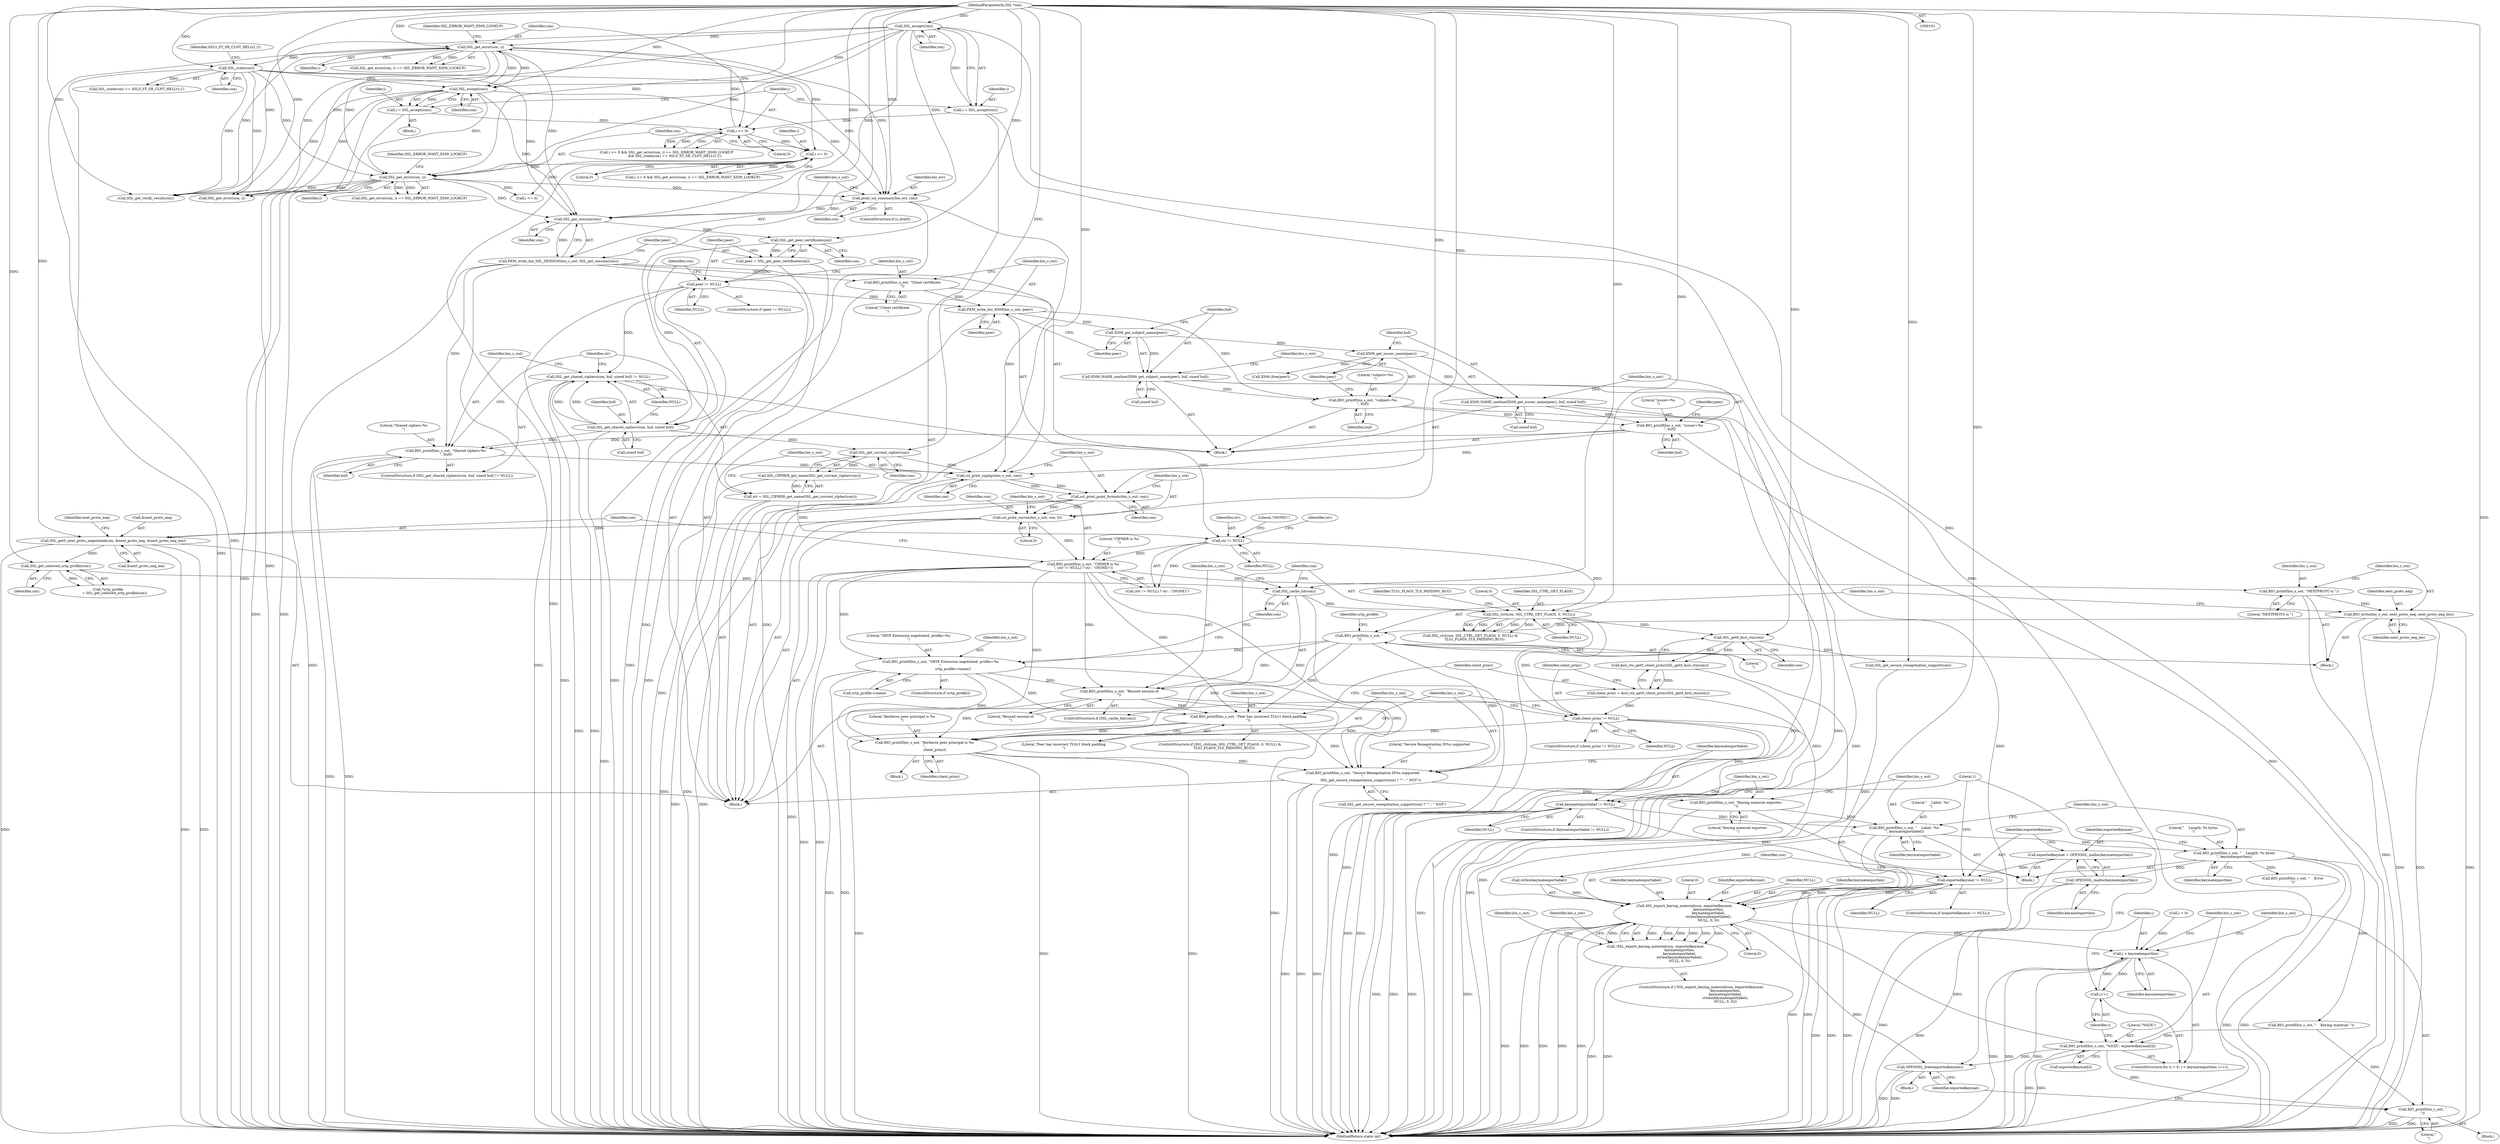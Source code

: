 digraph "0_openssl_259b664f950c2ba66fbf4b0fe5281327904ead21@API" {
"1000410" [label="(Call,exportedkeymat = OPENSSL_malloc(keymatexportlen))"];
"1000412" [label="(Call,OPENSSL_malloc(keymatexportlen))"];
"1000406" [label="(Call,BIO_printf(bio_s_out, \"    Length: %i bytes\n\", keymatexportlen))"];
"1000402" [label="(Call,BIO_printf(bio_s_out, \"    Label: '%s'\n\", keymatexportlabel))"];
"1000399" [label="(Call,BIO_printf(bio_s_out, \"Keying material exporter:\n\"))"];
"1000386" [label="(Call,BIO_printf(bio_s_out, \"Secure Renegotiation IS%s supported\n\",\n               SSL_get_secure_renegotiation_support(con) ? \"\" : \" NOT\"))"];
"1000338" [label="(Call,BIO_printf(bio_s_out, \"\n\"))"];
"1000334" [label="(Call,BIO_write(bio_s_out, next_proto_neg, next_proto_neg_len))"];
"1000331" [label="(Call,BIO_printf(bio_s_out, \"NEXTPROTO is \"))"];
"1000313" [label="(Call,BIO_printf(bio_s_out, \"CIPHER is %s\n\", (str != NULL) ? str : \"(NONE)\"))"];
"1000309" [label="(Call,ssl_print_curves(bio_s_out, con, 0))"];
"1000306" [label="(Call,ssl_print_point_formats(bio_s_out, con))"];
"1000303" [label="(Call,ssl_print_sigalgs(bio_s_out, con))"];
"1000294" [label="(Call,BIO_printf(bio_s_out, \"Shared ciphers:%s\n\", buf))"];
"1000280" [label="(Call,BIO_printf(bio_s_out, \"issuer=%s\n\", buf))"];
"1000270" [label="(Call,BIO_printf(bio_s_out, \"subject=%s\n\", buf))"];
"1000261" [label="(Call,PEM_write_bio_X509(bio_s_out, peer))"];
"1000258" [label="(Call,BIO_printf(bio_s_out, \"Client certificate\n\"))"];
"1000245" [label="(Call,PEM_write_bio_SSL_SESSION(bio_s_out, SSL_get_session(con)))"];
"1000247" [label="(Call,SSL_get_session(con))"];
"1000125" [label="(Call,SSL_get_error(con, i))"];
"1000139" [label="(Call,SSL_accept(con))"];
"1000115" [label="(Call,SSL_accept(con))"];
"1000102" [label="(MethodParameterIn,SSL *con)"];
"1000130" [label="(Call,SSL_state(con))"];
"1000120" [label="(Call,i <= 0)"];
"1000113" [label="(Call,i = SSL_accept(con))"];
"1000137" [label="(Call,i = SSL_accept(con))"];
"1000147" [label="(Call,SSL_get_error(con, i))"];
"1000143" [label="(Call,i <= 0)"];
"1000242" [label="(Call,print_ssl_summary(bio_err, con))"];
"1000254" [label="(Call,peer != NULL)"];
"1000249" [label="(Call,peer = SSL_get_peer_certificate(con))"];
"1000251" [label="(Call,SSL_get_peer_certificate(con))"];
"1000264" [label="(Call,X509_NAME_oneline(X509_get_subject_name(peer), buf, sizeof buf))"];
"1000265" [label="(Call,X509_get_subject_name(peer))"];
"1000274" [label="(Call,X509_NAME_oneline(X509_get_issuer_name(peer), buf, sizeof buf))"];
"1000275" [label="(Call,X509_get_issuer_name(peer))"];
"1000288" [label="(Call,SSL_get_shared_ciphers(con, buf, sizeof buf))"];
"1000301" [label="(Call,SSL_get_current_cipher(con))"];
"1000317" [label="(Call,str != NULL)"];
"1000298" [label="(Call,str = SSL_CIPHER_get_name(SSL_get_current_cipher(con)))"];
"1000300" [label="(Call,SSL_CIPHER_get_name(SSL_get_current_cipher(con)))"];
"1000287" [label="(Call,SSL_get_shared_ciphers(con, buf, sizeof buf) != NULL)"];
"1000382" [label="(Call,BIO_printf(bio_s_out, \"Kerberos peer principal is %s\n\",\n                   client_princ))"];
"1000369" [label="(Call,BIO_printf(bio_s_out, \"Peer has incorrect TLSv1 block padding\n\"))"];
"1000349" [label="(Call,BIO_printf(bio_s_out, \"SRTP Extension negotiated, profile=%s\n\",\n                       srtp_profile->name))"];
"1000358" [label="(Call,BIO_printf(bio_s_out, \"Reused session-id\n\"))"];
"1000378" [label="(Call,client_princ != NULL)"];
"1000372" [label="(Call,client_princ = kssl_ctx_get0_client_princ(SSL_get0_kssl_ctx(con)))"];
"1000374" [label="(Call,kssl_ctx_get0_client_princ(SSL_get0_kssl_ctx(con)))"];
"1000375" [label="(Call,SSL_get0_kssl_ctx(con))"];
"1000363" [label="(Call,SSL_ctrl(con, SSL_CTRL_GET_FLAGS, 0, NULL))"];
"1000356" [label="(Call,SSL_cache_hit(con))"];
"1000345" [label="(Call,SSL_get_selected_srtp_profile(con))"];
"1000322" [label="(Call,SSL_get0_next_proto_negotiated(con, &next_proto_neg, &next_proto_neg_len))"];
"1000395" [label="(Call,keymatexportlabel != NULL)"];
"1000415" [label="(Call,exportedkeymat != NULL)"];
"1000421" [label="(Call,SSL_export_keying_material(con, exportedkeymat,\n                                            keymatexportlen,\n                                            keymatexportlabel,\n                                            strlen(keymatexportlabel),\n                                            NULL, 0, 0))"];
"1000420" [label="(Call,!SSL_export_keying_material(con, exportedkeymat,\n                                            keymatexportlen,\n                                            keymatexportlabel,\n                                            strlen(keymatexportlabel),\n                                            NULL, 0, 0))"];
"1000444" [label="(Call,i < keymatexportlen)"];
"1000447" [label="(Call,i++)"];
"1000449" [label="(Call,BIO_printf(bio_s_out, \"%02X\", exportedkeymat[i]))"];
"1000455" [label="(Call,BIO_printf(bio_s_out, \"\n\"))"];
"1000458" [label="(Call,OPENSSL_free(exportedkeymat))"];
"1000281" [label="(Identifier,bio_s_out)"];
"1000321" [label="(Literal,\"(NONE)\")"];
"1000458" [label="(Call,OPENSSL_free(exportedkeymat))"];
"1000410" [label="(Call,exportedkeymat = OPENSSL_malloc(keymatexportlen))"];
"1000273" [label="(Identifier,buf)"];
"1000312" [label="(Literal,0)"];
"1000461" [label="(Literal,1)"];
"1000240" [label="(ControlStructure,if (s_brief))"];
"1000116" [label="(Identifier,con)"];
"1000364" [label="(Identifier,con)"];
"1000421" [label="(Call,SSL_export_keying_material(con, exportedkeymat,\n                                            keymatexportlen,\n                                            keymatexportlabel,\n                                            strlen(keymatexportlabel),\n                                            NULL, 0, 0))"];
"1000303" [label="(Call,ssl_print_sigalgs(bio_s_out, con))"];
"1000373" [label="(Identifier,client_princ)"];
"1000266" [label="(Identifier,peer)"];
"1000381" [label="(Block,)"];
"1000262" [label="(Identifier,bio_s_out)"];
"1000371" [label="(Literal,\"Peer has incorrect TLSv1 block padding\n\")"];
"1000425" [label="(Identifier,keymatexportlabel)"];
"1000291" [label="(Call,sizeof buf)"];
"1000347" [label="(ControlStructure,if (srtp_profile))"];
"1000310" [label="(Identifier,bio_s_out)"];
"1000285" [label="(Identifier,peer)"];
"1000125" [label="(Call,SSL_get_error(con, i))"];
"1000369" [label="(Call,BIO_printf(bio_s_out, \"Peer has incorrect TLSv1 block padding\n\"))"];
"1000446" [label="(Identifier,keymatexportlen)"];
"1000445" [label="(Identifier,i)"];
"1000426" [label="(Call,strlen(keymatexportlabel))"];
"1000257" [label="(Block,)"];
"1000302" [label="(Identifier,con)"];
"1000432" [label="(Call,BIO_printf(bio_s_out, \"    Error\n\"))"];
"1000300" [label="(Call,SSL_CIPHER_get_name(SSL_get_current_cipher(con)))"];
"1000270" [label="(Call,BIO_printf(bio_s_out, \"subject=%s\n\", buf))"];
"1000119" [label="(Call,i <= 0 && SSL_get_error(con, i) == SSL_ERROR_WANT_X509_LOOKUP\n               && SSL_state(con) == SSL3_ST_SR_CLNT_HELLO_C)"];
"1000309" [label="(Call,ssl_print_curves(bio_s_out, con, 0))"];
"1000133" [label="(Block,)"];
"1000440" [label="(ControlStructure,for (i = 0; i < keymatexportlen; i++))"];
"1000140" [label="(Identifier,con)"];
"1000128" [label="(Identifier,SSL_ERROR_WANT_X509_LOOKUP)"];
"1000363" [label="(Call,SSL_ctrl(con, SSL_CTRL_GET_FLAGS, 0, NULL))"];
"1000350" [label="(Identifier,bio_s_out)"];
"1000287" [label="(Call,SSL_get_shared_ciphers(con, buf, sizeof buf) != NULL)"];
"1000271" [label="(Identifier,bio_s_out)"];
"1000290" [label="(Identifier,buf)"];
"1000311" [label="(Identifier,con)"];
"1000256" [label="(Identifier,NULL)"];
"1000407" [label="(Identifier,bio_s_out)"];
"1000413" [label="(Identifier,keymatexportlen)"];
"1000143" [label="(Call,i <= 0)"];
"1000250" [label="(Identifier,peer)"];
"1000406" [label="(Call,BIO_printf(bio_s_out, \"    Length: %i bytes\n\", keymatexportlen))"];
"1000280" [label="(Call,BIO_printf(bio_s_out, \"issuer=%s\n\", buf))"];
"1000352" [label="(Call,srtp_profile->name)"];
"1000132" [label="(Identifier,SSL3_ST_SR_CLNT_HELLO_C)"];
"1000356" [label="(Call,SSL_cache_hit(con))"];
"1000304" [label="(Identifier,bio_s_out)"];
"1000314" [label="(Identifier,bio_s_out)"];
"1000355" [label="(ControlStructure,if (SSL_cache_hit(con)))"];
"1000293" [label="(Identifier,NULL)"];
"1000374" [label="(Call,kssl_ctx_get0_client_princ(SSL_get0_kssl_ctx(con)))"];
"1000131" [label="(Identifier,con)"];
"1000372" [label="(Call,client_princ = kssl_ctx_get0_client_princ(SSL_get0_kssl_ctx(con)))"];
"1000258" [label="(Call,BIO_printf(bio_s_out, \"Client certificate\n\"))"];
"1000390" [label="(Call,SSL_get_secure_renegotiation_support(con))"];
"1000375" [label="(Call,SSL_get0_kssl_ctx(con))"];
"1000368" [label="(Identifier,TLS1_FLAGS_TLS_PADDING_BUG)"];
"1000448" [label="(Identifier,i)"];
"1000412" [label="(Call,OPENSSL_malloc(keymatexportlen))"];
"1000282" [label="(Literal,\"issuer=%s\n\")"];
"1000457" [label="(Literal,\"\n\")"];
"1000127" [label="(Identifier,i)"];
"1000263" [label="(Identifier,peer)"];
"1000331" [label="(Call,BIO_printf(bio_s_out, \"NEXTPROTO is \"))"];
"1000415" [label="(Call,exportedkeymat != NULL)"];
"1000323" [label="(Identifier,con)"];
"1000377" [label="(ControlStructure,if (client_princ != NULL))"];
"1000388" [label="(Literal,\"Secure Renegotiation IS%s supported\n\")"];
"1000121" [label="(Identifier,i)"];
"1000255" [label="(Identifier,peer)"];
"1000335" [label="(Identifier,bio_s_out)"];
"1000404" [label="(Literal,\"    Label: '%s'\n\")"];
"1000333" [label="(Literal,\"NEXTPROTO is \")"];
"1000459" [label="(Identifier,exportedkeymat)"];
"1000359" [label="(Identifier,bio_s_out)"];
"1000286" [label="(ControlStructure,if (SSL_get_shared_ciphers(con, buf, sizeof buf) != NULL))"];
"1000320" [label="(Identifier,str)"];
"1000419" [label="(ControlStructure,if (!SSL_export_keying_material(con, exportedkeymat,\n                                            keymatexportlen,\n                                            keymatexportlabel,\n                                            strlen(keymatexportlabel),\n                                            NULL, 0, 0)))"];
"1000382" [label="(Call,BIO_printf(bio_s_out, \"Kerberos peer principal is %s\n\",\n                   client_princ))"];
"1000450" [label="(Identifier,bio_s_out)"];
"1000318" [label="(Identifier,str)"];
"1000246" [label="(Identifier,bio_s_out)"];
"1000113" [label="(Call,i = SSL_accept(con))"];
"1000343" [label="(Call,*srtp_profile\n            = SSL_get_selected_srtp_profile(con))"];
"1000316" [label="(Call,(str != NULL) ? str : \"(NONE)\")"];
"1000380" [label="(Identifier,NULL)"];
"1000289" [label="(Identifier,con)"];
"1000384" [label="(Literal,\"Kerberos peer principal is %s\n\")"];
"1000387" [label="(Identifier,bio_s_out)"];
"1000324" [label="(Call,&next_proto_neg)"];
"1000397" [label="(Identifier,NULL)"];
"1000322" [label="(Call,SSL_get0_next_proto_negotiated(con, &next_proto_neg, &next_proto_neg_len))"];
"1000249" [label="(Call,peer = SSL_get_peer_certificate(con))"];
"1000137" [label="(Call,i = SSL_accept(con))"];
"1000274" [label="(Call,X509_NAME_oneline(X509_get_issuer_name(peer), buf, sizeof buf))"];
"1000370" [label="(Identifier,bio_s_out)"];
"1000276" [label="(Identifier,peer)"];
"1000429" [label="(Literal,0)"];
"1000294" [label="(Call,BIO_printf(bio_s_out, \"Shared ciphers:%s\n\", buf))"];
"1000308" [label="(Identifier,con)"];
"1000395" [label="(Call,keymatexportlabel != NULL)"];
"1000267" [label="(Identifier,buf)"];
"1000361" [label="(ControlStructure,if (SSL_ctrl(con, SSL_CTRL_GET_FLAGS, 0, NULL) &\n        TLS1_FLAGS_TLS_PADDING_BUG))"];
"1000366" [label="(Literal,0)"];
"1000417" [label="(Identifier,NULL)"];
"1000394" [label="(ControlStructure,if (keymatexportlabel != NULL))"];
"1000455" [label="(Call,BIO_printf(bio_s_out, \"\n\"))"];
"1000243" [label="(Identifier,bio_err)"];
"1000288" [label="(Call,SSL_get_shared_ciphers(con, buf, sizeof buf))"];
"1000437" [label="(Call,BIO_printf(bio_s_out, \"    Keying material: \"))"];
"1000317" [label="(Call,str != NULL)"];
"1000147" [label="(Call,SSL_get_error(con, i))"];
"1000284" [label="(Call,X509_free(peer))"];
"1000242" [label="(Call,print_ssl_summary(bio_err, con))"];
"1000399" [label="(Call,BIO_printf(bio_s_out, \"Keying material exporter:\n\"))"];
"1000149" [label="(Identifier,i)"];
"1000401" [label="(Literal,\"Keying material exporter:\n\")"];
"1000306" [label="(Call,ssl_print_point_formats(bio_s_out, con))"];
"1000402" [label="(Call,BIO_printf(bio_s_out, \"    Label: '%s'\n\", keymatexportlabel))"];
"1000244" [label="(Identifier,con)"];
"1000430" [label="(Literal,0)"];
"1000349" [label="(Call,BIO_printf(bio_s_out, \"SRTP Extension negotiated, profile=%s\n\",\n                       srtp_profile->name))"];
"1000452" [label="(Call,exportedkeymat[i])"];
"1000423" [label="(Identifier,exportedkeymat)"];
"1000411" [label="(Identifier,exportedkeymat)"];
"1000444" [label="(Call,i < keymatexportlen)"];
"1000398" [label="(Block,)"];
"1000254" [label="(Call,peer != NULL)"];
"1000248" [label="(Identifier,con)"];
"1000301" [label="(Call,SSL_get_current_cipher(con))"];
"1000400" [label="(Identifier,bio_s_out)"];
"1000144" [label="(Identifier,i)"];
"1000129" [label="(Call,SSL_state(con) == SSL3_ST_SR_CLNT_HELLO_C)"];
"1000449" [label="(Call,BIO_printf(bio_s_out, \"%02X\", exportedkeymat[i]))"];
"1000114" [label="(Identifier,i)"];
"1000416" [label="(Identifier,exportedkeymat)"];
"1000346" [label="(Identifier,con)"];
"1000124" [label="(Call,SSL_get_error(con, i) == SSL_ERROR_WANT_X509_LOOKUP)"];
"1000138" [label="(Identifier,i)"];
"1000272" [label="(Literal,\"subject=%s\n\")"];
"1000142" [label="(Call,i <= 0 && SSL_get_error(con, i) == SSL_ERROR_WANT_X509_LOOKUP)"];
"1000340" [label="(Literal,\"\n\")"];
"1000261" [label="(Call,PEM_write_bio_X509(bio_s_out, peer))"];
"1000295" [label="(Identifier,bio_s_out)"];
"1000379" [label="(Identifier,client_princ)"];
"1000329" [label="(Identifier,next_proto_neg)"];
"1000251" [label="(Call,SSL_get_peer_certificate(con))"];
"1000298" [label="(Call,str = SSL_CIPHER_get_name(SSL_get_current_cipher(con)))"];
"1000451" [label="(Literal,\"%02X\")"];
"1000360" [label="(Literal,\"Reused session-id\n\")"];
"1000115" [label="(Call,SSL_accept(con))"];
"1000447" [label="(Call,i++)"];
"1000330" [label="(Block,)"];
"1000408" [label="(Literal,\"    Length: %i bytes\n\")"];
"1000299" [label="(Identifier,str)"];
"1000283" [label="(Identifier,buf)"];
"1000264" [label="(Call,X509_NAME_oneline(X509_get_subject_name(peer), buf, sizeof buf))"];
"1000278" [label="(Call,sizeof buf)"];
"1000396" [label="(Identifier,keymatexportlabel)"];
"1000120" [label="(Call,i <= 0)"];
"1000139" [label="(Call,SSL_accept(con))"];
"1000122" [label="(Literal,0)"];
"1000150" [label="(Identifier,SSL_ERROR_WANT_X509_LOOKUP)"];
"1000305" [label="(Identifier,con)"];
"1000253" [label="(ControlStructure,if (peer != NULL))"];
"1000365" [label="(Identifier,SSL_CTRL_GET_FLAGS)"];
"1000319" [label="(Identifier,NULL)"];
"1000268" [label="(Call,sizeof buf)"];
"1000296" [label="(Literal,\"Shared ciphers:%s\n\")"];
"1000145" [label="(Literal,0)"];
"1000307" [label="(Identifier,bio_s_out)"];
"1000265" [label="(Call,X509_get_subject_name(peer))"];
"1000357" [label="(Identifier,con)"];
"1000245" [label="(Call,PEM_write_bio_SSL_SESSION(bio_s_out, SSL_get_session(con)))"];
"1000103" [label="(Block,)"];
"1000433" [label="(Identifier,bio_s_out)"];
"1000313" [label="(Call,BIO_printf(bio_s_out, \"CIPHER is %s\n\", (str != NULL) ? str : \"(NONE)\"))"];
"1000383" [label="(Identifier,bio_s_out)"];
"1000358" [label="(Call,BIO_printf(bio_s_out, \"Reused session-id\n\"))"];
"1000414" [label="(ControlStructure,if (exportedkeymat != NULL))"];
"1000337" [label="(Identifier,next_proto_neg_len)"];
"1000334" [label="(Call,BIO_write(bio_s_out, next_proto_neg, next_proto_neg_len))"];
"1000326" [label="(Call,&next_proto_neg_len)"];
"1000438" [label="(Identifier,bio_s_out)"];
"1000441" [label="(Call,i = 0)"];
"1000385" [label="(Identifier,client_princ)"];
"1000252" [label="(Identifier,con)"];
"1000148" [label="(Identifier,con)"];
"1000422" [label="(Identifier,con)"];
"1000126" [label="(Identifier,con)"];
"1000378" [label="(Call,client_princ != NULL)"];
"1000367" [label="(Identifier,NULL)"];
"1000345" [label="(Call,SSL_get_selected_srtp_profile(con))"];
"1000344" [label="(Identifier,srtp_profile)"];
"1000403" [label="(Identifier,bio_s_out)"];
"1000420" [label="(Call,!SSL_export_keying_material(con, exportedkeymat,\n                                            keymatexportlen,\n                                            keymatexportlabel,\n                                            strlen(keymatexportlabel),\n                                            NULL, 0, 0))"];
"1000315" [label="(Literal,\"CIPHER is %s\n\")"];
"1000456" [label="(Identifier,bio_s_out)"];
"1000336" [label="(Identifier,next_proto_neg)"];
"1000102" [label="(MethodParameterIn,SSL *con)"];
"1000418" [label="(Block,)"];
"1000462" [label="(MethodReturn,static int)"];
"1000409" [label="(Identifier,keymatexportlen)"];
"1000405" [label="(Identifier,keymatexportlabel)"];
"1000275" [label="(Call,X509_get_issuer_name(peer))"];
"1000351" [label="(Literal,\"SRTP Extension negotiated, profile=%s\n\")"];
"1000247" [label="(Call,SSL_get_session(con))"];
"1000386" [label="(Call,BIO_printf(bio_s_out, \"Secure Renegotiation IS%s supported\n\",\n               SSL_get_secure_renegotiation_support(con) ? \"\" : \" NOT\"))"];
"1000259" [label="(Identifier,bio_s_out)"];
"1000362" [label="(Call,SSL_ctrl(con, SSL_CTRL_GET_FLAGS, 0, NULL) &\n        TLS1_FLAGS_TLS_PADDING_BUG)"];
"1000428" [label="(Identifier,NULL)"];
"1000224" [label="(Call,SSL_get_verify_result(con))"];
"1000332" [label="(Identifier,bio_s_out)"];
"1000297" [label="(Identifier,buf)"];
"1000179" [label="(Call,SSL_get_error(con, i))"];
"1000436" [label="(Block,)"];
"1000424" [label="(Identifier,keymatexportlen)"];
"1000339" [label="(Identifier,bio_s_out)"];
"1000130" [label="(Call,SSL_state(con))"];
"1000338" [label="(Call,BIO_printf(bio_s_out, \"\n\"))"];
"1000146" [label="(Call,SSL_get_error(con, i) == SSL_ERROR_WANT_X509_LOOKUP)"];
"1000175" [label="(Call,i <= 0)"];
"1000260" [label="(Literal,\"Client certificate\n\")"];
"1000389" [label="(Call,SSL_get_secure_renegotiation_support(con) ? \"\" : \" NOT\")"];
"1000376" [label="(Identifier,con)"];
"1000277" [label="(Identifier,buf)"];
"1000410" -> "1000398"  [label="AST: "];
"1000410" -> "1000412"  [label="CFG: "];
"1000411" -> "1000410"  [label="AST: "];
"1000412" -> "1000410"  [label="AST: "];
"1000416" -> "1000410"  [label="CFG: "];
"1000410" -> "1000462"  [label="DDG: "];
"1000412" -> "1000410"  [label="DDG: "];
"1000410" -> "1000415"  [label="DDG: "];
"1000412" -> "1000413"  [label="CFG: "];
"1000413" -> "1000412"  [label="AST: "];
"1000412" -> "1000462"  [label="DDG: "];
"1000406" -> "1000412"  [label="DDG: "];
"1000412" -> "1000421"  [label="DDG: "];
"1000406" -> "1000398"  [label="AST: "];
"1000406" -> "1000409"  [label="CFG: "];
"1000407" -> "1000406"  [label="AST: "];
"1000408" -> "1000406"  [label="AST: "];
"1000409" -> "1000406"  [label="AST: "];
"1000411" -> "1000406"  [label="CFG: "];
"1000406" -> "1000462"  [label="DDG: "];
"1000406" -> "1000462"  [label="DDG: "];
"1000402" -> "1000406"  [label="DDG: "];
"1000406" -> "1000432"  [label="DDG: "];
"1000406" -> "1000437"  [label="DDG: "];
"1000402" -> "1000398"  [label="AST: "];
"1000402" -> "1000405"  [label="CFG: "];
"1000403" -> "1000402"  [label="AST: "];
"1000404" -> "1000402"  [label="AST: "];
"1000405" -> "1000402"  [label="AST: "];
"1000407" -> "1000402"  [label="CFG: "];
"1000402" -> "1000462"  [label="DDG: "];
"1000402" -> "1000462"  [label="DDG: "];
"1000399" -> "1000402"  [label="DDG: "];
"1000395" -> "1000402"  [label="DDG: "];
"1000402" -> "1000426"  [label="DDG: "];
"1000399" -> "1000398"  [label="AST: "];
"1000399" -> "1000401"  [label="CFG: "];
"1000400" -> "1000399"  [label="AST: "];
"1000401" -> "1000399"  [label="AST: "];
"1000403" -> "1000399"  [label="CFG: "];
"1000399" -> "1000462"  [label="DDG: "];
"1000386" -> "1000399"  [label="DDG: "];
"1000386" -> "1000103"  [label="AST: "];
"1000386" -> "1000389"  [label="CFG: "];
"1000387" -> "1000386"  [label="AST: "];
"1000388" -> "1000386"  [label="AST: "];
"1000389" -> "1000386"  [label="AST: "];
"1000396" -> "1000386"  [label="CFG: "];
"1000386" -> "1000462"  [label="DDG: "];
"1000386" -> "1000462"  [label="DDG: "];
"1000386" -> "1000462"  [label="DDG: "];
"1000338" -> "1000386"  [label="DDG: "];
"1000382" -> "1000386"  [label="DDG: "];
"1000369" -> "1000386"  [label="DDG: "];
"1000349" -> "1000386"  [label="DDG: "];
"1000313" -> "1000386"  [label="DDG: "];
"1000358" -> "1000386"  [label="DDG: "];
"1000338" -> "1000330"  [label="AST: "];
"1000338" -> "1000340"  [label="CFG: "];
"1000339" -> "1000338"  [label="AST: "];
"1000340" -> "1000338"  [label="AST: "];
"1000344" -> "1000338"  [label="CFG: "];
"1000338" -> "1000462"  [label="DDG: "];
"1000334" -> "1000338"  [label="DDG: "];
"1000338" -> "1000349"  [label="DDG: "];
"1000338" -> "1000358"  [label="DDG: "];
"1000338" -> "1000369"  [label="DDG: "];
"1000338" -> "1000382"  [label="DDG: "];
"1000334" -> "1000330"  [label="AST: "];
"1000334" -> "1000337"  [label="CFG: "];
"1000335" -> "1000334"  [label="AST: "];
"1000336" -> "1000334"  [label="AST: "];
"1000337" -> "1000334"  [label="AST: "];
"1000339" -> "1000334"  [label="CFG: "];
"1000334" -> "1000462"  [label="DDG: "];
"1000334" -> "1000462"  [label="DDG: "];
"1000334" -> "1000462"  [label="DDG: "];
"1000331" -> "1000334"  [label="DDG: "];
"1000331" -> "1000330"  [label="AST: "];
"1000331" -> "1000333"  [label="CFG: "];
"1000332" -> "1000331"  [label="AST: "];
"1000333" -> "1000331"  [label="AST: "];
"1000335" -> "1000331"  [label="CFG: "];
"1000331" -> "1000462"  [label="DDG: "];
"1000313" -> "1000331"  [label="DDG: "];
"1000313" -> "1000103"  [label="AST: "];
"1000313" -> "1000316"  [label="CFG: "];
"1000314" -> "1000313"  [label="AST: "];
"1000315" -> "1000313"  [label="AST: "];
"1000316" -> "1000313"  [label="AST: "];
"1000323" -> "1000313"  [label="CFG: "];
"1000313" -> "1000462"  [label="DDG: "];
"1000313" -> "1000462"  [label="DDG: "];
"1000309" -> "1000313"  [label="DDG: "];
"1000317" -> "1000313"  [label="DDG: "];
"1000313" -> "1000349"  [label="DDG: "];
"1000313" -> "1000358"  [label="DDG: "];
"1000313" -> "1000369"  [label="DDG: "];
"1000313" -> "1000382"  [label="DDG: "];
"1000309" -> "1000103"  [label="AST: "];
"1000309" -> "1000312"  [label="CFG: "];
"1000310" -> "1000309"  [label="AST: "];
"1000311" -> "1000309"  [label="AST: "];
"1000312" -> "1000309"  [label="AST: "];
"1000314" -> "1000309"  [label="CFG: "];
"1000309" -> "1000462"  [label="DDG: "];
"1000306" -> "1000309"  [label="DDG: "];
"1000306" -> "1000309"  [label="DDG: "];
"1000102" -> "1000309"  [label="DDG: "];
"1000309" -> "1000322"  [label="DDG: "];
"1000306" -> "1000103"  [label="AST: "];
"1000306" -> "1000308"  [label="CFG: "];
"1000307" -> "1000306"  [label="AST: "];
"1000308" -> "1000306"  [label="AST: "];
"1000310" -> "1000306"  [label="CFG: "];
"1000306" -> "1000462"  [label="DDG: "];
"1000303" -> "1000306"  [label="DDG: "];
"1000303" -> "1000306"  [label="DDG: "];
"1000102" -> "1000306"  [label="DDG: "];
"1000303" -> "1000103"  [label="AST: "];
"1000303" -> "1000305"  [label="CFG: "];
"1000304" -> "1000303"  [label="AST: "];
"1000305" -> "1000303"  [label="AST: "];
"1000307" -> "1000303"  [label="CFG: "];
"1000303" -> "1000462"  [label="DDG: "];
"1000294" -> "1000303"  [label="DDG: "];
"1000280" -> "1000303"  [label="DDG: "];
"1000245" -> "1000303"  [label="DDG: "];
"1000301" -> "1000303"  [label="DDG: "];
"1000102" -> "1000303"  [label="DDG: "];
"1000294" -> "1000286"  [label="AST: "];
"1000294" -> "1000297"  [label="CFG: "];
"1000295" -> "1000294"  [label="AST: "];
"1000296" -> "1000294"  [label="AST: "];
"1000297" -> "1000294"  [label="AST: "];
"1000299" -> "1000294"  [label="CFG: "];
"1000294" -> "1000462"  [label="DDG: "];
"1000294" -> "1000462"  [label="DDG: "];
"1000280" -> "1000294"  [label="DDG: "];
"1000245" -> "1000294"  [label="DDG: "];
"1000288" -> "1000294"  [label="DDG: "];
"1000280" -> "1000257"  [label="AST: "];
"1000280" -> "1000283"  [label="CFG: "];
"1000281" -> "1000280"  [label="AST: "];
"1000282" -> "1000280"  [label="AST: "];
"1000283" -> "1000280"  [label="AST: "];
"1000285" -> "1000280"  [label="CFG: "];
"1000280" -> "1000462"  [label="DDG: "];
"1000270" -> "1000280"  [label="DDG: "];
"1000274" -> "1000280"  [label="DDG: "];
"1000270" -> "1000257"  [label="AST: "];
"1000270" -> "1000273"  [label="CFG: "];
"1000271" -> "1000270"  [label="AST: "];
"1000272" -> "1000270"  [label="AST: "];
"1000273" -> "1000270"  [label="AST: "];
"1000276" -> "1000270"  [label="CFG: "];
"1000270" -> "1000462"  [label="DDG: "];
"1000261" -> "1000270"  [label="DDG: "];
"1000264" -> "1000270"  [label="DDG: "];
"1000261" -> "1000257"  [label="AST: "];
"1000261" -> "1000263"  [label="CFG: "];
"1000262" -> "1000261"  [label="AST: "];
"1000263" -> "1000261"  [label="AST: "];
"1000266" -> "1000261"  [label="CFG: "];
"1000261" -> "1000462"  [label="DDG: "];
"1000258" -> "1000261"  [label="DDG: "];
"1000254" -> "1000261"  [label="DDG: "];
"1000261" -> "1000265"  [label="DDG: "];
"1000258" -> "1000257"  [label="AST: "];
"1000258" -> "1000260"  [label="CFG: "];
"1000259" -> "1000258"  [label="AST: "];
"1000260" -> "1000258"  [label="AST: "];
"1000262" -> "1000258"  [label="CFG: "];
"1000258" -> "1000462"  [label="DDG: "];
"1000245" -> "1000258"  [label="DDG: "];
"1000245" -> "1000103"  [label="AST: "];
"1000245" -> "1000247"  [label="CFG: "];
"1000246" -> "1000245"  [label="AST: "];
"1000247" -> "1000245"  [label="AST: "];
"1000250" -> "1000245"  [label="CFG: "];
"1000245" -> "1000462"  [label="DDG: "];
"1000245" -> "1000462"  [label="DDG: "];
"1000247" -> "1000245"  [label="DDG: "];
"1000247" -> "1000248"  [label="CFG: "];
"1000248" -> "1000247"  [label="AST: "];
"1000125" -> "1000247"  [label="DDG: "];
"1000139" -> "1000247"  [label="DDG: "];
"1000147" -> "1000247"  [label="DDG: "];
"1000242" -> "1000247"  [label="DDG: "];
"1000115" -> "1000247"  [label="DDG: "];
"1000130" -> "1000247"  [label="DDG: "];
"1000102" -> "1000247"  [label="DDG: "];
"1000247" -> "1000251"  [label="DDG: "];
"1000125" -> "1000124"  [label="AST: "];
"1000125" -> "1000127"  [label="CFG: "];
"1000126" -> "1000125"  [label="AST: "];
"1000127" -> "1000125"  [label="AST: "];
"1000128" -> "1000125"  [label="CFG: "];
"1000125" -> "1000462"  [label="DDG: "];
"1000125" -> "1000124"  [label="DDG: "];
"1000125" -> "1000124"  [label="DDG: "];
"1000139" -> "1000125"  [label="DDG: "];
"1000115" -> "1000125"  [label="DDG: "];
"1000102" -> "1000125"  [label="DDG: "];
"1000120" -> "1000125"  [label="DDG: "];
"1000125" -> "1000130"  [label="DDG: "];
"1000125" -> "1000139"  [label="DDG: "];
"1000125" -> "1000143"  [label="DDG: "];
"1000125" -> "1000147"  [label="DDG: "];
"1000125" -> "1000179"  [label="DDG: "];
"1000125" -> "1000224"  [label="DDG: "];
"1000125" -> "1000242"  [label="DDG: "];
"1000139" -> "1000137"  [label="AST: "];
"1000139" -> "1000140"  [label="CFG: "];
"1000140" -> "1000139"  [label="AST: "];
"1000137" -> "1000139"  [label="CFG: "];
"1000139" -> "1000462"  [label="DDG: "];
"1000139" -> "1000137"  [label="DDG: "];
"1000115" -> "1000139"  [label="DDG: "];
"1000130" -> "1000139"  [label="DDG: "];
"1000102" -> "1000139"  [label="DDG: "];
"1000139" -> "1000147"  [label="DDG: "];
"1000139" -> "1000179"  [label="DDG: "];
"1000139" -> "1000224"  [label="DDG: "];
"1000139" -> "1000242"  [label="DDG: "];
"1000115" -> "1000113"  [label="AST: "];
"1000115" -> "1000116"  [label="CFG: "];
"1000116" -> "1000115"  [label="AST: "];
"1000113" -> "1000115"  [label="CFG: "];
"1000115" -> "1000462"  [label="DDG: "];
"1000115" -> "1000113"  [label="DDG: "];
"1000102" -> "1000115"  [label="DDG: "];
"1000115" -> "1000147"  [label="DDG: "];
"1000115" -> "1000179"  [label="DDG: "];
"1000115" -> "1000224"  [label="DDG: "];
"1000115" -> "1000242"  [label="DDG: "];
"1000102" -> "1000101"  [label="AST: "];
"1000102" -> "1000462"  [label="DDG: "];
"1000102" -> "1000130"  [label="DDG: "];
"1000102" -> "1000147"  [label="DDG: "];
"1000102" -> "1000179"  [label="DDG: "];
"1000102" -> "1000224"  [label="DDG: "];
"1000102" -> "1000242"  [label="DDG: "];
"1000102" -> "1000251"  [label="DDG: "];
"1000102" -> "1000288"  [label="DDG: "];
"1000102" -> "1000301"  [label="DDG: "];
"1000102" -> "1000322"  [label="DDG: "];
"1000102" -> "1000345"  [label="DDG: "];
"1000102" -> "1000356"  [label="DDG: "];
"1000102" -> "1000363"  [label="DDG: "];
"1000102" -> "1000375"  [label="DDG: "];
"1000102" -> "1000390"  [label="DDG: "];
"1000102" -> "1000421"  [label="DDG: "];
"1000130" -> "1000129"  [label="AST: "];
"1000130" -> "1000131"  [label="CFG: "];
"1000131" -> "1000130"  [label="AST: "];
"1000132" -> "1000130"  [label="CFG: "];
"1000130" -> "1000462"  [label="DDG: "];
"1000130" -> "1000129"  [label="DDG: "];
"1000130" -> "1000147"  [label="DDG: "];
"1000130" -> "1000179"  [label="DDG: "];
"1000130" -> "1000224"  [label="DDG: "];
"1000130" -> "1000242"  [label="DDG: "];
"1000120" -> "1000119"  [label="AST: "];
"1000120" -> "1000122"  [label="CFG: "];
"1000121" -> "1000120"  [label="AST: "];
"1000122" -> "1000120"  [label="AST: "];
"1000126" -> "1000120"  [label="CFG: "];
"1000119" -> "1000120"  [label="CFG: "];
"1000120" -> "1000119"  [label="DDG: "];
"1000120" -> "1000119"  [label="DDG: "];
"1000113" -> "1000120"  [label="DDG: "];
"1000137" -> "1000120"  [label="DDG: "];
"1000120" -> "1000143"  [label="DDG: "];
"1000113" -> "1000103"  [label="AST: "];
"1000114" -> "1000113"  [label="AST: "];
"1000121" -> "1000113"  [label="CFG: "];
"1000113" -> "1000462"  [label="DDG: "];
"1000137" -> "1000133"  [label="AST: "];
"1000138" -> "1000137"  [label="AST: "];
"1000121" -> "1000137"  [label="CFG: "];
"1000137" -> "1000462"  [label="DDG: "];
"1000147" -> "1000146"  [label="AST: "];
"1000147" -> "1000149"  [label="CFG: "];
"1000148" -> "1000147"  [label="AST: "];
"1000149" -> "1000147"  [label="AST: "];
"1000150" -> "1000147"  [label="CFG: "];
"1000147" -> "1000462"  [label="DDG: "];
"1000147" -> "1000462"  [label="DDG: "];
"1000147" -> "1000146"  [label="DDG: "];
"1000147" -> "1000146"  [label="DDG: "];
"1000143" -> "1000147"  [label="DDG: "];
"1000147" -> "1000175"  [label="DDG: "];
"1000147" -> "1000179"  [label="DDG: "];
"1000147" -> "1000224"  [label="DDG: "];
"1000147" -> "1000242"  [label="DDG: "];
"1000143" -> "1000142"  [label="AST: "];
"1000143" -> "1000145"  [label="CFG: "];
"1000144" -> "1000143"  [label="AST: "];
"1000145" -> "1000143"  [label="AST: "];
"1000148" -> "1000143"  [label="CFG: "];
"1000142" -> "1000143"  [label="CFG: "];
"1000143" -> "1000462"  [label="DDG: "];
"1000143" -> "1000142"  [label="DDG: "];
"1000143" -> "1000142"  [label="DDG: "];
"1000143" -> "1000175"  [label="DDG: "];
"1000242" -> "1000240"  [label="AST: "];
"1000242" -> "1000244"  [label="CFG: "];
"1000243" -> "1000242"  [label="AST: "];
"1000244" -> "1000242"  [label="AST: "];
"1000246" -> "1000242"  [label="CFG: "];
"1000242" -> "1000462"  [label="DDG: "];
"1000242" -> "1000462"  [label="DDG: "];
"1000254" -> "1000253"  [label="AST: "];
"1000254" -> "1000256"  [label="CFG: "];
"1000255" -> "1000254"  [label="AST: "];
"1000256" -> "1000254"  [label="AST: "];
"1000259" -> "1000254"  [label="CFG: "];
"1000289" -> "1000254"  [label="CFG: "];
"1000254" -> "1000462"  [label="DDG: "];
"1000254" -> "1000462"  [label="DDG: "];
"1000249" -> "1000254"  [label="DDG: "];
"1000254" -> "1000287"  [label="DDG: "];
"1000249" -> "1000103"  [label="AST: "];
"1000249" -> "1000251"  [label="CFG: "];
"1000250" -> "1000249"  [label="AST: "];
"1000251" -> "1000249"  [label="AST: "];
"1000255" -> "1000249"  [label="CFG: "];
"1000249" -> "1000462"  [label="DDG: "];
"1000251" -> "1000249"  [label="DDG: "];
"1000251" -> "1000252"  [label="CFG: "];
"1000252" -> "1000251"  [label="AST: "];
"1000251" -> "1000288"  [label="DDG: "];
"1000264" -> "1000257"  [label="AST: "];
"1000264" -> "1000268"  [label="CFG: "];
"1000265" -> "1000264"  [label="AST: "];
"1000267" -> "1000264"  [label="AST: "];
"1000268" -> "1000264"  [label="AST: "];
"1000271" -> "1000264"  [label="CFG: "];
"1000264" -> "1000462"  [label="DDG: "];
"1000264" -> "1000462"  [label="DDG: "];
"1000265" -> "1000264"  [label="DDG: "];
"1000265" -> "1000266"  [label="CFG: "];
"1000266" -> "1000265"  [label="AST: "];
"1000267" -> "1000265"  [label="CFG: "];
"1000265" -> "1000275"  [label="DDG: "];
"1000274" -> "1000257"  [label="AST: "];
"1000274" -> "1000278"  [label="CFG: "];
"1000275" -> "1000274"  [label="AST: "];
"1000277" -> "1000274"  [label="AST: "];
"1000278" -> "1000274"  [label="AST: "];
"1000281" -> "1000274"  [label="CFG: "];
"1000274" -> "1000462"  [label="DDG: "];
"1000274" -> "1000462"  [label="DDG: "];
"1000275" -> "1000274"  [label="DDG: "];
"1000275" -> "1000276"  [label="CFG: "];
"1000276" -> "1000275"  [label="AST: "];
"1000277" -> "1000275"  [label="CFG: "];
"1000275" -> "1000284"  [label="DDG: "];
"1000288" -> "1000287"  [label="AST: "];
"1000288" -> "1000291"  [label="CFG: "];
"1000289" -> "1000288"  [label="AST: "];
"1000290" -> "1000288"  [label="AST: "];
"1000291" -> "1000288"  [label="AST: "];
"1000293" -> "1000288"  [label="CFG: "];
"1000288" -> "1000462"  [label="DDG: "];
"1000288" -> "1000287"  [label="DDG: "];
"1000288" -> "1000287"  [label="DDG: "];
"1000288" -> "1000301"  [label="DDG: "];
"1000301" -> "1000300"  [label="AST: "];
"1000301" -> "1000302"  [label="CFG: "];
"1000302" -> "1000301"  [label="AST: "];
"1000300" -> "1000301"  [label="CFG: "];
"1000301" -> "1000300"  [label="DDG: "];
"1000317" -> "1000316"  [label="AST: "];
"1000317" -> "1000319"  [label="CFG: "];
"1000318" -> "1000317"  [label="AST: "];
"1000319" -> "1000317"  [label="AST: "];
"1000320" -> "1000317"  [label="CFG: "];
"1000321" -> "1000317"  [label="CFG: "];
"1000298" -> "1000317"  [label="DDG: "];
"1000287" -> "1000317"  [label="DDG: "];
"1000317" -> "1000316"  [label="DDG: "];
"1000317" -> "1000363"  [label="DDG: "];
"1000298" -> "1000103"  [label="AST: "];
"1000298" -> "1000300"  [label="CFG: "];
"1000299" -> "1000298"  [label="AST: "];
"1000300" -> "1000298"  [label="AST: "];
"1000304" -> "1000298"  [label="CFG: "];
"1000298" -> "1000462"  [label="DDG: "];
"1000300" -> "1000298"  [label="DDG: "];
"1000300" -> "1000462"  [label="DDG: "];
"1000287" -> "1000286"  [label="AST: "];
"1000287" -> "1000293"  [label="CFG: "];
"1000293" -> "1000287"  [label="AST: "];
"1000295" -> "1000287"  [label="CFG: "];
"1000299" -> "1000287"  [label="CFG: "];
"1000287" -> "1000462"  [label="DDG: "];
"1000287" -> "1000462"  [label="DDG: "];
"1000382" -> "1000381"  [label="AST: "];
"1000382" -> "1000385"  [label="CFG: "];
"1000383" -> "1000382"  [label="AST: "];
"1000384" -> "1000382"  [label="AST: "];
"1000385" -> "1000382"  [label="AST: "];
"1000387" -> "1000382"  [label="CFG: "];
"1000382" -> "1000462"  [label="DDG: "];
"1000382" -> "1000462"  [label="DDG: "];
"1000369" -> "1000382"  [label="DDG: "];
"1000349" -> "1000382"  [label="DDG: "];
"1000358" -> "1000382"  [label="DDG: "];
"1000378" -> "1000382"  [label="DDG: "];
"1000369" -> "1000361"  [label="AST: "];
"1000369" -> "1000371"  [label="CFG: "];
"1000370" -> "1000369"  [label="AST: "];
"1000371" -> "1000369"  [label="AST: "];
"1000373" -> "1000369"  [label="CFG: "];
"1000369" -> "1000462"  [label="DDG: "];
"1000349" -> "1000369"  [label="DDG: "];
"1000358" -> "1000369"  [label="DDG: "];
"1000349" -> "1000347"  [label="AST: "];
"1000349" -> "1000352"  [label="CFG: "];
"1000350" -> "1000349"  [label="AST: "];
"1000351" -> "1000349"  [label="AST: "];
"1000352" -> "1000349"  [label="AST: "];
"1000357" -> "1000349"  [label="CFG: "];
"1000349" -> "1000462"  [label="DDG: "];
"1000349" -> "1000462"  [label="DDG: "];
"1000349" -> "1000358"  [label="DDG: "];
"1000358" -> "1000355"  [label="AST: "];
"1000358" -> "1000360"  [label="CFG: "];
"1000359" -> "1000358"  [label="AST: "];
"1000360" -> "1000358"  [label="AST: "];
"1000364" -> "1000358"  [label="CFG: "];
"1000358" -> "1000462"  [label="DDG: "];
"1000378" -> "1000377"  [label="AST: "];
"1000378" -> "1000380"  [label="CFG: "];
"1000379" -> "1000378"  [label="AST: "];
"1000380" -> "1000378"  [label="AST: "];
"1000383" -> "1000378"  [label="CFG: "];
"1000387" -> "1000378"  [label="CFG: "];
"1000378" -> "1000462"  [label="DDG: "];
"1000378" -> "1000462"  [label="DDG: "];
"1000372" -> "1000378"  [label="DDG: "];
"1000363" -> "1000378"  [label="DDG: "];
"1000378" -> "1000395"  [label="DDG: "];
"1000372" -> "1000103"  [label="AST: "];
"1000372" -> "1000374"  [label="CFG: "];
"1000373" -> "1000372"  [label="AST: "];
"1000374" -> "1000372"  [label="AST: "];
"1000379" -> "1000372"  [label="CFG: "];
"1000372" -> "1000462"  [label="DDG: "];
"1000374" -> "1000372"  [label="DDG: "];
"1000374" -> "1000375"  [label="CFG: "];
"1000375" -> "1000374"  [label="AST: "];
"1000374" -> "1000462"  [label="DDG: "];
"1000375" -> "1000374"  [label="DDG: "];
"1000375" -> "1000376"  [label="CFG: "];
"1000376" -> "1000375"  [label="AST: "];
"1000363" -> "1000375"  [label="DDG: "];
"1000375" -> "1000390"  [label="DDG: "];
"1000363" -> "1000362"  [label="AST: "];
"1000363" -> "1000367"  [label="CFG: "];
"1000364" -> "1000363"  [label="AST: "];
"1000365" -> "1000363"  [label="AST: "];
"1000366" -> "1000363"  [label="AST: "];
"1000367" -> "1000363"  [label="AST: "];
"1000368" -> "1000363"  [label="CFG: "];
"1000363" -> "1000462"  [label="DDG: "];
"1000363" -> "1000362"  [label="DDG: "];
"1000363" -> "1000362"  [label="DDG: "];
"1000363" -> "1000362"  [label="DDG: "];
"1000363" -> "1000362"  [label="DDG: "];
"1000356" -> "1000363"  [label="DDG: "];
"1000356" -> "1000355"  [label="AST: "];
"1000356" -> "1000357"  [label="CFG: "];
"1000357" -> "1000356"  [label="AST: "];
"1000359" -> "1000356"  [label="CFG: "];
"1000364" -> "1000356"  [label="CFG: "];
"1000356" -> "1000462"  [label="DDG: "];
"1000345" -> "1000356"  [label="DDG: "];
"1000345" -> "1000343"  [label="AST: "];
"1000345" -> "1000346"  [label="CFG: "];
"1000346" -> "1000345"  [label="AST: "];
"1000343" -> "1000345"  [label="CFG: "];
"1000345" -> "1000343"  [label="DDG: "];
"1000322" -> "1000345"  [label="DDG: "];
"1000322" -> "1000103"  [label="AST: "];
"1000322" -> "1000326"  [label="CFG: "];
"1000323" -> "1000322"  [label="AST: "];
"1000324" -> "1000322"  [label="AST: "];
"1000326" -> "1000322"  [label="AST: "];
"1000329" -> "1000322"  [label="CFG: "];
"1000322" -> "1000462"  [label="DDG: "];
"1000322" -> "1000462"  [label="DDG: "];
"1000322" -> "1000462"  [label="DDG: "];
"1000395" -> "1000394"  [label="AST: "];
"1000395" -> "1000397"  [label="CFG: "];
"1000396" -> "1000395"  [label="AST: "];
"1000397" -> "1000395"  [label="AST: "];
"1000400" -> "1000395"  [label="CFG: "];
"1000461" -> "1000395"  [label="CFG: "];
"1000395" -> "1000462"  [label="DDG: "];
"1000395" -> "1000462"  [label="DDG: "];
"1000395" -> "1000462"  [label="DDG: "];
"1000395" -> "1000415"  [label="DDG: "];
"1000415" -> "1000414"  [label="AST: "];
"1000415" -> "1000417"  [label="CFG: "];
"1000416" -> "1000415"  [label="AST: "];
"1000417" -> "1000415"  [label="AST: "];
"1000422" -> "1000415"  [label="CFG: "];
"1000461" -> "1000415"  [label="CFG: "];
"1000415" -> "1000462"  [label="DDG: "];
"1000415" -> "1000462"  [label="DDG: "];
"1000415" -> "1000462"  [label="DDG: "];
"1000415" -> "1000421"  [label="DDG: "];
"1000415" -> "1000421"  [label="DDG: "];
"1000421" -> "1000420"  [label="AST: "];
"1000421" -> "1000430"  [label="CFG: "];
"1000422" -> "1000421"  [label="AST: "];
"1000423" -> "1000421"  [label="AST: "];
"1000424" -> "1000421"  [label="AST: "];
"1000425" -> "1000421"  [label="AST: "];
"1000426" -> "1000421"  [label="AST: "];
"1000428" -> "1000421"  [label="AST: "];
"1000429" -> "1000421"  [label="AST: "];
"1000430" -> "1000421"  [label="AST: "];
"1000420" -> "1000421"  [label="CFG: "];
"1000421" -> "1000462"  [label="DDG: "];
"1000421" -> "1000462"  [label="DDG: "];
"1000421" -> "1000462"  [label="DDG: "];
"1000421" -> "1000462"  [label="DDG: "];
"1000421" -> "1000462"  [label="DDG: "];
"1000421" -> "1000420"  [label="DDG: "];
"1000421" -> "1000420"  [label="DDG: "];
"1000421" -> "1000420"  [label="DDG: "];
"1000421" -> "1000420"  [label="DDG: "];
"1000421" -> "1000420"  [label="DDG: "];
"1000421" -> "1000420"  [label="DDG: "];
"1000421" -> "1000420"  [label="DDG: "];
"1000390" -> "1000421"  [label="DDG: "];
"1000426" -> "1000421"  [label="DDG: "];
"1000421" -> "1000444"  [label="DDG: "];
"1000421" -> "1000449"  [label="DDG: "];
"1000421" -> "1000458"  [label="DDG: "];
"1000420" -> "1000419"  [label="AST: "];
"1000433" -> "1000420"  [label="CFG: "];
"1000438" -> "1000420"  [label="CFG: "];
"1000420" -> "1000462"  [label="DDG: "];
"1000420" -> "1000462"  [label="DDG: "];
"1000444" -> "1000440"  [label="AST: "];
"1000444" -> "1000446"  [label="CFG: "];
"1000445" -> "1000444"  [label="AST: "];
"1000446" -> "1000444"  [label="AST: "];
"1000450" -> "1000444"  [label="CFG: "];
"1000456" -> "1000444"  [label="CFG: "];
"1000444" -> "1000462"  [label="DDG: "];
"1000444" -> "1000462"  [label="DDG: "];
"1000444" -> "1000462"  [label="DDG: "];
"1000441" -> "1000444"  [label="DDG: "];
"1000447" -> "1000444"  [label="DDG: "];
"1000444" -> "1000447"  [label="DDG: "];
"1000447" -> "1000440"  [label="AST: "];
"1000447" -> "1000448"  [label="CFG: "];
"1000448" -> "1000447"  [label="AST: "];
"1000445" -> "1000447"  [label="CFG: "];
"1000449" -> "1000440"  [label="AST: "];
"1000449" -> "1000452"  [label="CFG: "];
"1000450" -> "1000449"  [label="AST: "];
"1000451" -> "1000449"  [label="AST: "];
"1000452" -> "1000449"  [label="AST: "];
"1000448" -> "1000449"  [label="CFG: "];
"1000449" -> "1000462"  [label="DDG: "];
"1000449" -> "1000462"  [label="DDG: "];
"1000437" -> "1000449"  [label="DDG: "];
"1000449" -> "1000455"  [label="DDG: "];
"1000449" -> "1000458"  [label="DDG: "];
"1000455" -> "1000436"  [label="AST: "];
"1000455" -> "1000457"  [label="CFG: "];
"1000456" -> "1000455"  [label="AST: "];
"1000457" -> "1000455"  [label="AST: "];
"1000459" -> "1000455"  [label="CFG: "];
"1000455" -> "1000462"  [label="DDG: "];
"1000455" -> "1000462"  [label="DDG: "];
"1000437" -> "1000455"  [label="DDG: "];
"1000458" -> "1000418"  [label="AST: "];
"1000458" -> "1000459"  [label="CFG: "];
"1000459" -> "1000458"  [label="AST: "];
"1000461" -> "1000458"  [label="CFG: "];
"1000458" -> "1000462"  [label="DDG: "];
"1000458" -> "1000462"  [label="DDG: "];
}
